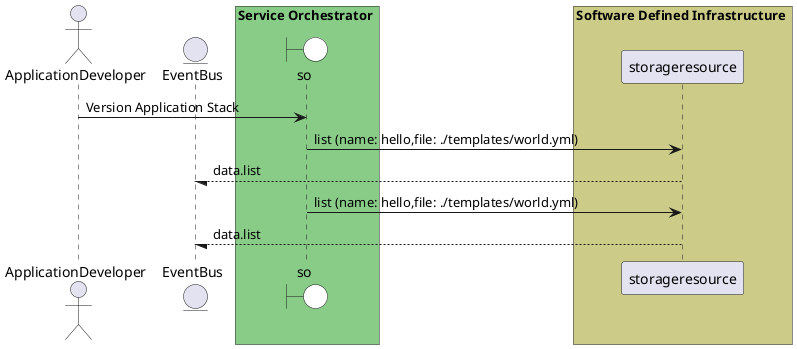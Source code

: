 @startuml

actor "ApplicationDeveloper"


entity EventBus

box Service Orchestrator #88cc88
    boundary so #white
end box


box Software Defined Infrastructure #cccc88
            participant storageresource
    end box


"ApplicationDeveloper" -> so: Version Application Stack

    so -> "storageresource": list (name: hello,file: ./templates/world.yml)

    "storageresource" --/ EventBus: data.list

    so -> "storageresource": list (name: hello,file: ./templates/world.yml)

    "storageresource" --/ EventBus: data.list



@enduml
